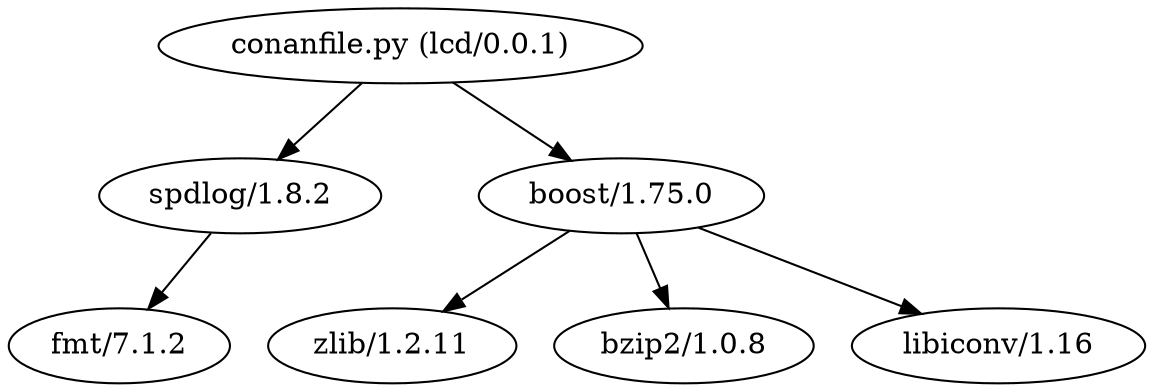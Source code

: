 digraph {
        "spdlog/1.8.2" -> "fmt/7.1.2"
        "boost/1.75.0" -> "zlib/1.2.11"
        "boost/1.75.0" -> "bzip2/1.0.8"
        "boost/1.75.0" -> "libiconv/1.16"
        "conanfile.py (lcd/0.0.1)" -> "spdlog/1.8.2"
        "conanfile.py (lcd/0.0.1)" -> "boost/1.75.0"
}
